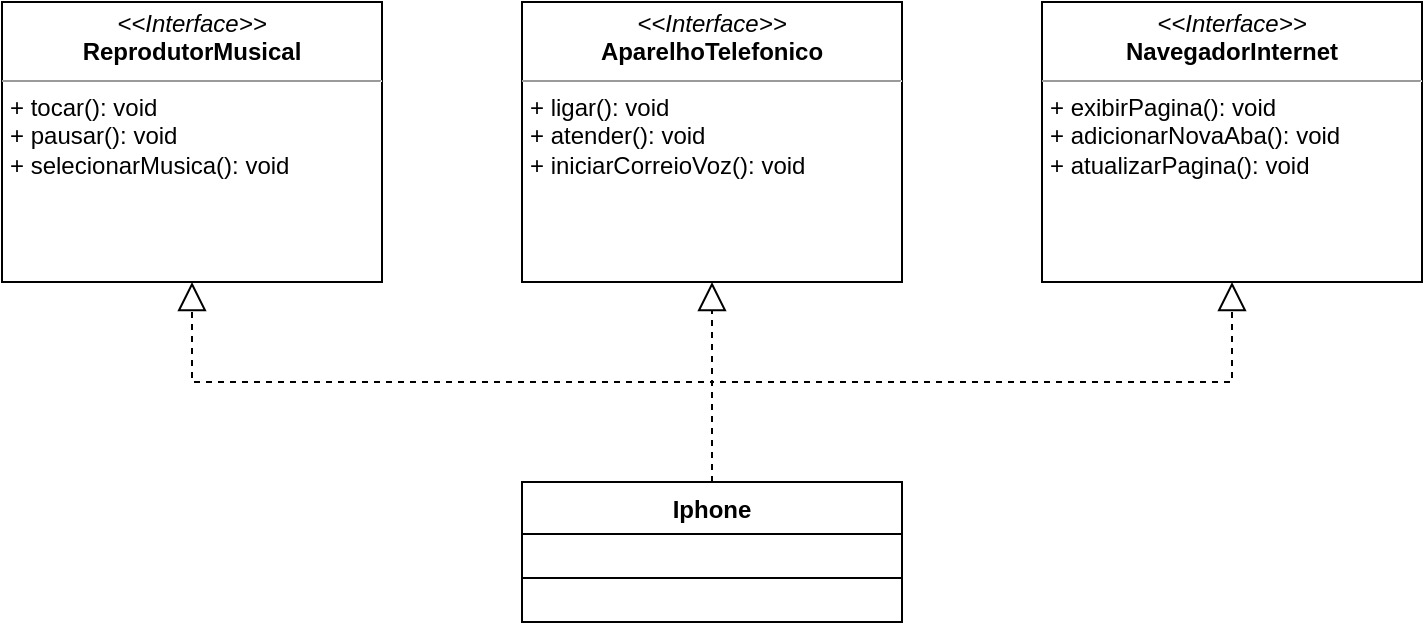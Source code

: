 <mxfile version="20.6.0" type="device"><diagram name="Page-1" id="e7e014a7-5840-1c2e-5031-d8a46d1fe8dd"><mxGraphModel dx="1038" dy="564" grid="1" gridSize="10" guides="1" tooltips="1" connect="1" arrows="1" fold="1" page="1" pageScale="1" pageWidth="1169" pageHeight="826" background="none" math="0" shadow="0"><root><mxCell id="0"/><mxCell id="1" parent="0"/><mxCell id="23vFgsmVj7esuBBLxvmN-44" value="&lt;p style=&quot;margin:0px;margin-top:4px;text-align:center;&quot;&gt;&lt;i&gt;&amp;lt;&amp;lt;Interface&amp;gt;&amp;gt;&lt;/i&gt;&lt;br&gt;&lt;b&gt;ReprodutorMusical&lt;/b&gt;&lt;/p&gt;&lt;hr size=&quot;1&quot;&gt;&lt;p style=&quot;margin:0px;margin-left:4px;&quot;&gt;+ tocar(): void&lt;/p&gt;&lt;p style=&quot;margin:0px;margin-left:4px;&quot;&gt;+ pausar(): void&lt;/p&gt;&lt;p style=&quot;margin:0px;margin-left:4px;&quot;&gt;+ selecionarMusica(): void&lt;/p&gt;" style="verticalAlign=top;align=left;overflow=fill;fontSize=12;fontFamily=Helvetica;html=1;" vertex="1" parent="1"><mxGeometry x="90" y="400" width="190" height="140" as="geometry"/></mxCell><mxCell id="23vFgsmVj7esuBBLxvmN-45" value="&lt;p style=&quot;margin:0px;margin-top:4px;text-align:center;&quot;&gt;&lt;i&gt;&amp;lt;&amp;lt;Interface&amp;gt;&amp;gt;&lt;/i&gt;&lt;br&gt;&lt;b&gt;AparelhoTelefonico&lt;/b&gt;&lt;/p&gt;&lt;hr size=&quot;1&quot;&gt;&lt;p style=&quot;margin:0px;margin-left:4px;&quot;&gt;+ ligar(): void&lt;/p&gt;&lt;p style=&quot;margin:0px;margin-left:4px;&quot;&gt;+ atender(): void&lt;/p&gt;&lt;p style=&quot;margin:0px;margin-left:4px;&quot;&gt;+ iniciarCorreioVoz(): void&lt;/p&gt;" style="verticalAlign=top;align=left;overflow=fill;fontSize=12;fontFamily=Helvetica;html=1;" vertex="1" parent="1"><mxGeometry x="350" y="400" width="190" height="140" as="geometry"/></mxCell><mxCell id="23vFgsmVj7esuBBLxvmN-46" value="&lt;p style=&quot;margin:0px;margin-top:4px;text-align:center;&quot;&gt;&lt;i&gt;&amp;lt;&amp;lt;Interface&amp;gt;&amp;gt;&lt;/i&gt;&lt;br&gt;&lt;b&gt;NavegadorInternet&lt;/b&gt;&lt;/p&gt;&lt;hr size=&quot;1&quot;&gt;&lt;p style=&quot;margin:0px;margin-left:4px;&quot;&gt;+ exibirPagina(): void&lt;/p&gt;&lt;p style=&quot;margin:0px;margin-left:4px;&quot;&gt;+ adicionarNovaAba(): void&lt;/p&gt;&lt;p style=&quot;margin:0px;margin-left:4px;&quot;&gt;+ atualizarPagina(): void&lt;/p&gt;" style="verticalAlign=top;align=left;overflow=fill;fontSize=12;fontFamily=Helvetica;html=1;" vertex="1" parent="1"><mxGeometry x="610" y="400" width="190" height="140" as="geometry"/></mxCell><mxCell id="23vFgsmVj7esuBBLxvmN-47" value="Iphone" style="swimlane;fontStyle=1;align=center;verticalAlign=top;childLayout=stackLayout;horizontal=1;startSize=26;horizontalStack=0;resizeParent=1;resizeParentMax=0;resizeLast=0;collapsible=1;marginBottom=0;" vertex="1" parent="1"><mxGeometry x="350" y="640" width="190" height="70" as="geometry"><mxRectangle x="350" y="640" width="80" height="30" as="alternateBounds"/></mxGeometry></mxCell><mxCell id="23vFgsmVj7esuBBLxvmN-49" value="" style="line;strokeWidth=1;fillColor=none;align=left;verticalAlign=middle;spacingTop=-1;spacingLeft=3;spacingRight=3;rotatable=0;labelPosition=right;points=[];portConstraint=eastwest;strokeColor=inherit;" vertex="1" parent="23vFgsmVj7esuBBLxvmN-47"><mxGeometry y="26" width="190" height="44" as="geometry"/></mxCell><mxCell id="23vFgsmVj7esuBBLxvmN-54" value="" style="endArrow=block;dashed=1;endFill=0;endSize=12;html=1;rounded=0;elbow=vertical;exitX=0.5;exitY=0;exitDx=0;exitDy=0;entryX=0.5;entryY=1;entryDx=0;entryDy=0;edgeStyle=orthogonalEdgeStyle;" edge="1" parent="1" source="23vFgsmVj7esuBBLxvmN-47" target="23vFgsmVj7esuBBLxvmN-46"><mxGeometry width="160" relative="1" as="geometry"><mxPoint x="450" y="560" as="sourcePoint"/><mxPoint x="610" y="560" as="targetPoint"/></mxGeometry></mxCell><mxCell id="23vFgsmVj7esuBBLxvmN-56" value="" style="endArrow=block;dashed=1;endFill=0;endSize=12;html=1;rounded=0;elbow=vertical;entryX=0.5;entryY=1;entryDx=0;entryDy=0;exitX=0.5;exitY=0;exitDx=0;exitDy=0;" edge="1" parent="1" source="23vFgsmVj7esuBBLxvmN-47" target="23vFgsmVj7esuBBLxvmN-45"><mxGeometry width="160" relative="1" as="geometry"><mxPoint x="450" y="640" as="sourcePoint"/><mxPoint x="610" y="560" as="targetPoint"/></mxGeometry></mxCell><mxCell id="23vFgsmVj7esuBBLxvmN-57" value="" style="endArrow=block;dashed=1;endFill=0;endSize=12;html=1;rounded=0;elbow=vertical;exitX=0.5;exitY=0;exitDx=0;exitDy=0;entryX=0.5;entryY=1;entryDx=0;entryDy=0;edgeStyle=orthogonalEdgeStyle;" edge="1" parent="1" source="23vFgsmVj7esuBBLxvmN-47" target="23vFgsmVj7esuBBLxvmN-44"><mxGeometry width="160" relative="1" as="geometry"><mxPoint x="450" y="560" as="sourcePoint"/><mxPoint x="610" y="560" as="targetPoint"/></mxGeometry></mxCell></root></mxGraphModel></diagram></mxfile>